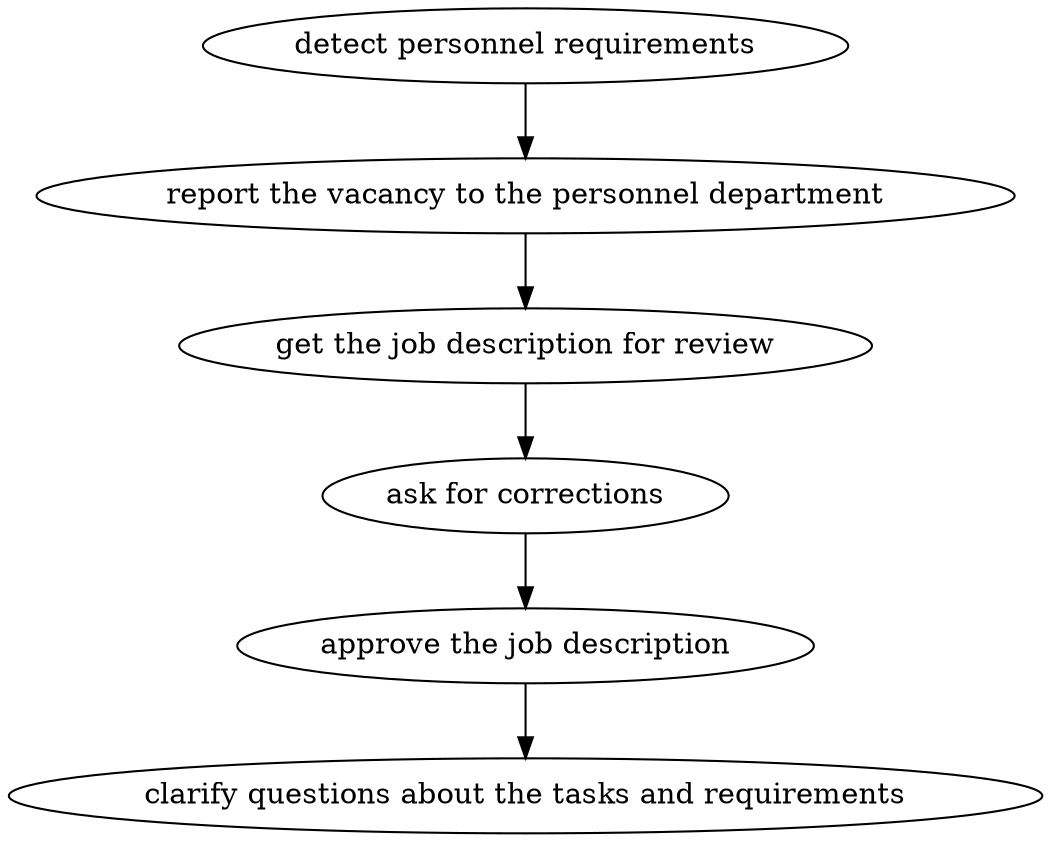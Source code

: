 strict digraph "doc-8.3" {
	graph [name="doc-8.3"];
	"detect personnel requirements"	[attrs="{'type': 'Activity', 'label': 'detect personnel requirements'}"];
	"report the vacancy to the personnel department"	[attrs="{'type': 'Activity', 'label': 'report the vacancy to the personnel department'}"];
	"detect personnel requirements" -> "report the vacancy to the personnel department"	[attrs="{'type': 'flow', 'label': 'flow'}"];
	"get the job description for review"	[attrs="{'type': 'Activity', 'label': 'get the job description for review'}"];
	"report the vacancy to the personnel department" -> "get the job description for review"	[attrs="{'type': 'flow', 'label': 'flow'}"];
	"ask for corrections"	[attrs="{'type': 'Activity', 'label': 'ask for corrections'}"];
	"get the job description for review" -> "ask for corrections"	[attrs="{'type': 'flow', 'label': 'flow'}"];
	"approve the job description"	[attrs="{'type': 'Activity', 'label': 'approve the job description'}"];
	"ask for corrections" -> "approve the job description"	[attrs="{'type': 'flow', 'label': 'flow'}"];
	"clarify questions about the tasks and requirements"	[attrs="{'type': 'Activity', 'label': 'clarify questions about the tasks and requirements'}"];
	"approve the job description" -> "clarify questions about the tasks and requirements"	[attrs="{'type': 'flow', 'label': 'flow'}"];
}
